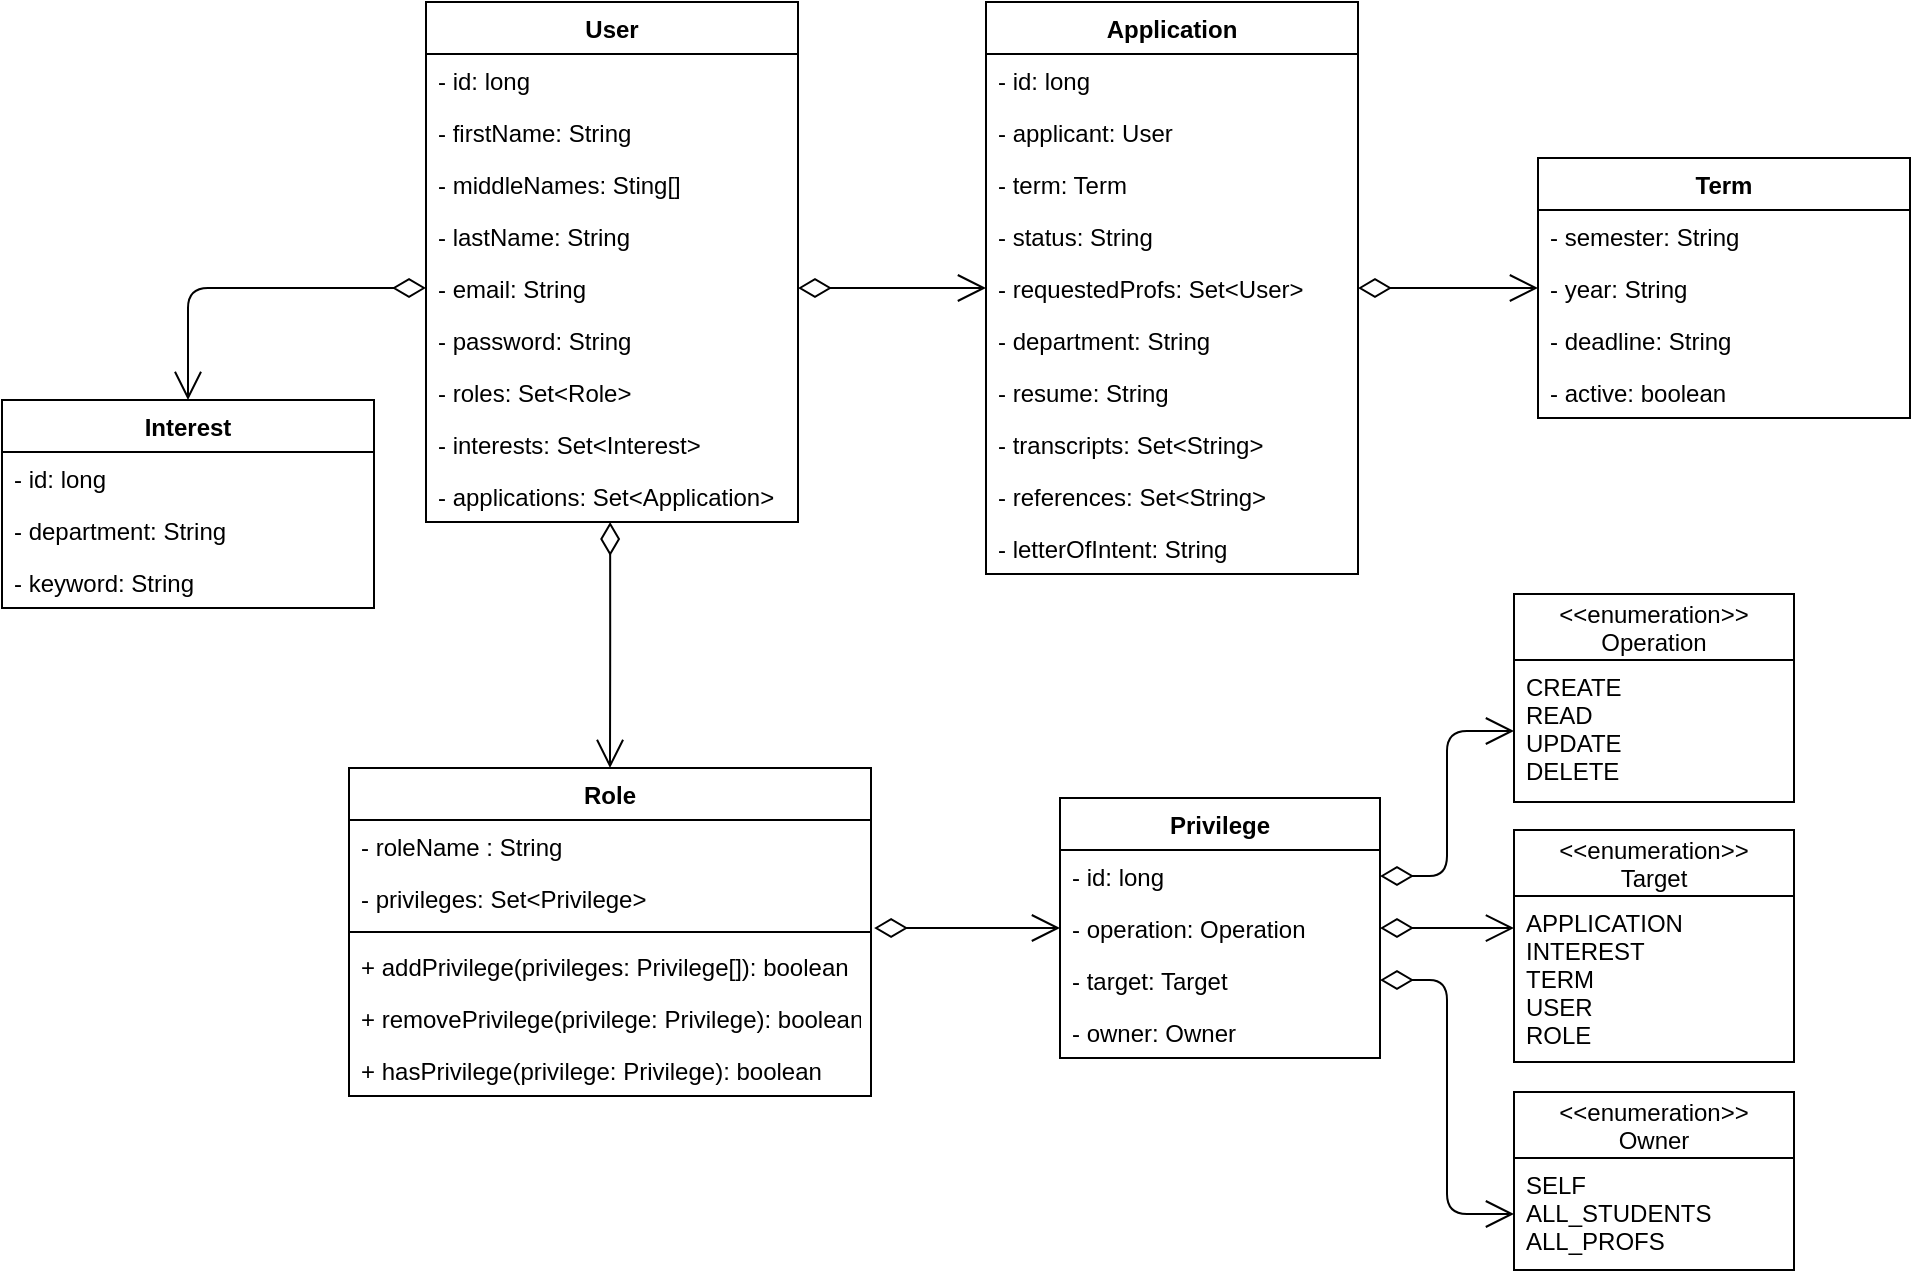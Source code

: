 <mxfile version="12.7.9" type="google" pages="2"><diagram id="MBpD_idgnaAEqLJyMRjQ" name="Class Diagram"><mxGraphModel dx="2080" dy="668" grid="0" gridSize="10" guides="1" tooltips="1" connect="1" arrows="1" fold="1" page="0" pageScale="1" pageWidth="850" pageHeight="1100" math="0" shadow="0"><root><mxCell id="0"/><mxCell id="1" parent="0"/><mxCell id="lL_iT5-xehMiv6dq4kNb-1" value="&lt;&lt;enumeration&gt;&gt;&#10;Operation" style="swimlane;fontStyle=0;childLayout=stackLayout;horizontal=1;startSize=33;fillColor=none;horizontalStack=0;resizeParent=1;resizeParentMax=0;resizeLast=0;collapsible=1;marginBottom=0;" vertex="1" parent="1"><mxGeometry x="188" y="337" width="140" height="104" as="geometry"/></mxCell><mxCell id="lL_iT5-xehMiv6dq4kNb-10" value="CREATE&#10;READ&#10;UPDATE&#10;DELETE" style="text;strokeColor=none;fillColor=none;align=left;verticalAlign=top;spacingLeft=4;spacingRight=4;overflow=hidden;rotatable=0;points=[[0,0.5],[1,0.5]];portConstraint=eastwest;" vertex="1" parent="lL_iT5-xehMiv6dq4kNb-1"><mxGeometry y="33" width="140" height="71" as="geometry"/></mxCell><mxCell id="lL_iT5-xehMiv6dq4kNb-6" value="Privilege" style="swimlane;fontStyle=1;align=center;verticalAlign=top;childLayout=stackLayout;horizontal=1;startSize=26;horizontalStack=0;resizeParent=1;resizeParentMax=0;resizeLast=0;collapsible=1;marginBottom=0;" vertex="1" parent="1"><mxGeometry x="-39" y="439" width="160" height="130" as="geometry"/></mxCell><mxCell id="lL_iT5-xehMiv6dq4kNb-2" value="- id: long" style="text;strokeColor=none;fillColor=none;align=left;verticalAlign=top;spacingLeft=4;spacingRight=4;overflow=hidden;rotatable=0;points=[[0,0.5],[1,0.5]];portConstraint=eastwest;" vertex="1" parent="lL_iT5-xehMiv6dq4kNb-6"><mxGeometry y="26" width="160" height="26" as="geometry"/></mxCell><mxCell id="lL_iT5-xehMiv6dq4kNb-3" value="- operation: Operation" style="text;strokeColor=none;fillColor=none;align=left;verticalAlign=top;spacingLeft=4;spacingRight=4;overflow=hidden;rotatable=0;points=[[0,0.5],[1,0.5]];portConstraint=eastwest;" vertex="1" parent="lL_iT5-xehMiv6dq4kNb-6"><mxGeometry y="52" width="160" height="26" as="geometry"/></mxCell><mxCell id="lL_iT5-xehMiv6dq4kNb-4" value="- target: Target" style="text;strokeColor=none;fillColor=none;align=left;verticalAlign=top;spacingLeft=4;spacingRight=4;overflow=hidden;rotatable=0;points=[[0,0.5],[1,0.5]];portConstraint=eastwest;" vertex="1" parent="lL_iT5-xehMiv6dq4kNb-6"><mxGeometry y="78" width="160" height="26" as="geometry"/></mxCell><mxCell id="lL_iT5-xehMiv6dq4kNb-5" value="- owner: Owner" style="text;strokeColor=none;fillColor=none;align=left;verticalAlign=top;spacingLeft=4;spacingRight=4;overflow=hidden;rotatable=0;points=[[0,0.5],[1,0.5]];portConstraint=eastwest;" vertex="1" parent="lL_iT5-xehMiv6dq4kNb-6"><mxGeometry y="104" width="160" height="26" as="geometry"/></mxCell><mxCell id="lL_iT5-xehMiv6dq4kNb-11" value="&lt;&lt;enumeration&gt;&gt;&#10;Target" style="swimlane;fontStyle=0;childLayout=stackLayout;horizontal=1;startSize=33;fillColor=none;horizontalStack=0;resizeParent=1;resizeParentMax=0;resizeLast=0;collapsible=1;marginBottom=0;" vertex="1" parent="1"><mxGeometry x="188" y="455" width="140" height="116" as="geometry"/></mxCell><mxCell id="lL_iT5-xehMiv6dq4kNb-12" value="APPLICATION&#10;INTEREST&#10;TERM&#10;USER&#10;ROLE" style="text;strokeColor=none;fillColor=none;align=left;verticalAlign=top;spacingLeft=4;spacingRight=4;overflow=hidden;rotatable=0;points=[[0,0.5],[1,0.5]];portConstraint=eastwest;" vertex="1" parent="lL_iT5-xehMiv6dq4kNb-11"><mxGeometry y="33" width="140" height="83" as="geometry"/></mxCell><mxCell id="lL_iT5-xehMiv6dq4kNb-13" value="&lt;&lt;enumeration&gt;&gt;&#10;Owner" style="swimlane;fontStyle=0;childLayout=stackLayout;horizontal=1;startSize=33;fillColor=none;horizontalStack=0;resizeParent=1;resizeParentMax=0;resizeLast=0;collapsible=1;marginBottom=0;" vertex="1" parent="1"><mxGeometry x="188" y="586" width="140" height="89" as="geometry"/></mxCell><mxCell id="lL_iT5-xehMiv6dq4kNb-14" value="SELF&#10;ALL_STUDENTS&#10;ALL_PROFS" style="text;strokeColor=none;fillColor=none;align=left;verticalAlign=top;spacingLeft=4;spacingRight=4;overflow=hidden;rotatable=0;points=[[0,0.5],[1,0.5]];portConstraint=eastwest;" vertex="1" parent="lL_iT5-xehMiv6dq4kNb-13"><mxGeometry y="33" width="140" height="56" as="geometry"/></mxCell><mxCell id="lL_iT5-xehMiv6dq4kNb-16" value="Role" style="swimlane;fontStyle=1;align=center;verticalAlign=top;childLayout=stackLayout;horizontal=1;startSize=26;horizontalStack=0;resizeParent=1;resizeParentMax=0;resizeLast=0;collapsible=1;marginBottom=0;" vertex="1" parent="1"><mxGeometry x="-394.5" y="424" width="261" height="164" as="geometry"/></mxCell><mxCell id="lL_iT5-xehMiv6dq4kNb-17" value="- roleName : String" style="text;strokeColor=none;fillColor=none;align=left;verticalAlign=top;spacingLeft=4;spacingRight=4;overflow=hidden;rotatable=0;points=[[0,0.5],[1,0.5]];portConstraint=eastwest;" vertex="1" parent="lL_iT5-xehMiv6dq4kNb-16"><mxGeometry y="26" width="261" height="26" as="geometry"/></mxCell><mxCell id="lL_iT5-xehMiv6dq4kNb-18" value="- privileges: Set&lt;Privilege&gt;" style="text;strokeColor=none;fillColor=none;align=left;verticalAlign=top;spacingLeft=4;spacingRight=4;overflow=hidden;rotatable=0;points=[[0,0.5],[1,0.5]];portConstraint=eastwest;" vertex="1" parent="lL_iT5-xehMiv6dq4kNb-16"><mxGeometry y="52" width="261" height="26" as="geometry"/></mxCell><mxCell id="lL_iT5-xehMiv6dq4kNb-22" value="" style="line;strokeWidth=1;fillColor=none;align=left;verticalAlign=middle;spacingTop=-1;spacingLeft=3;spacingRight=3;rotatable=0;labelPosition=right;points=[];portConstraint=eastwest;" vertex="1" parent="lL_iT5-xehMiv6dq4kNb-16"><mxGeometry y="78" width="261" height="8" as="geometry"/></mxCell><mxCell id="lL_iT5-xehMiv6dq4kNb-23" value="+ addPrivilege(privileges: Privilege[]): boolean" style="text;strokeColor=none;fillColor=none;align=left;verticalAlign=top;spacingLeft=4;spacingRight=4;overflow=hidden;rotatable=0;points=[[0,0.5],[1,0.5]];portConstraint=eastwest;" vertex="1" parent="lL_iT5-xehMiv6dq4kNb-16"><mxGeometry y="86" width="261" height="26" as="geometry"/></mxCell><mxCell id="lL_iT5-xehMiv6dq4kNb-24" value="+ removePrivilege(privilege: Privilege): boolean" style="text;strokeColor=none;fillColor=none;align=left;verticalAlign=top;spacingLeft=4;spacingRight=4;overflow=hidden;rotatable=0;points=[[0,0.5],[1,0.5]];portConstraint=eastwest;" vertex="1" parent="lL_iT5-xehMiv6dq4kNb-16"><mxGeometry y="112" width="261" height="26" as="geometry"/></mxCell><mxCell id="lL_iT5-xehMiv6dq4kNb-25" value="+ hasPrivilege(privilege: Privilege): boolean" style="text;strokeColor=none;fillColor=none;align=left;verticalAlign=top;spacingLeft=4;spacingRight=4;overflow=hidden;rotatable=0;points=[[0,0.5],[1,0.5]];portConstraint=eastwest;" vertex="1" parent="lL_iT5-xehMiv6dq4kNb-16"><mxGeometry y="138" width="261" height="26" as="geometry"/></mxCell><mxCell id="lL_iT5-xehMiv6dq4kNb-33" value="User" style="swimlane;fontStyle=1;align=center;verticalAlign=top;childLayout=stackLayout;horizontal=1;startSize=26;horizontalStack=0;resizeParent=1;resizeParentMax=0;resizeLast=0;collapsible=1;marginBottom=0;" vertex="1" parent="1"><mxGeometry x="-356" y="41" width="186" height="260" as="geometry"/></mxCell><mxCell id="lL_iT5-xehMiv6dq4kNb-34" value="- id: long" style="text;strokeColor=none;fillColor=none;align=left;verticalAlign=top;spacingLeft=4;spacingRight=4;overflow=hidden;rotatable=0;points=[[0,0.5],[1,0.5]];portConstraint=eastwest;" vertex="1" parent="lL_iT5-xehMiv6dq4kNb-33"><mxGeometry y="26" width="186" height="26" as="geometry"/></mxCell><mxCell id="lL_iT5-xehMiv6dq4kNb-35" value="- firstName: String" style="text;strokeColor=none;fillColor=none;align=left;verticalAlign=top;spacingLeft=4;spacingRight=4;overflow=hidden;rotatable=0;points=[[0,0.5],[1,0.5]];portConstraint=eastwest;" vertex="1" parent="lL_iT5-xehMiv6dq4kNb-33"><mxGeometry y="52" width="186" height="26" as="geometry"/></mxCell><mxCell id="lL_iT5-xehMiv6dq4kNb-36" value="- middleNames: Sting[]" style="text;strokeColor=none;fillColor=none;align=left;verticalAlign=top;spacingLeft=4;spacingRight=4;overflow=hidden;rotatable=0;points=[[0,0.5],[1,0.5]];portConstraint=eastwest;" vertex="1" parent="lL_iT5-xehMiv6dq4kNb-33"><mxGeometry y="78" width="186" height="26" as="geometry"/></mxCell><mxCell id="lL_iT5-xehMiv6dq4kNb-37" value="- lastName: String" style="text;strokeColor=none;fillColor=none;align=left;verticalAlign=top;spacingLeft=4;spacingRight=4;overflow=hidden;rotatable=0;points=[[0,0.5],[1,0.5]];portConstraint=eastwest;" vertex="1" parent="lL_iT5-xehMiv6dq4kNb-33"><mxGeometry y="104" width="186" height="26" as="geometry"/></mxCell><mxCell id="lL_iT5-xehMiv6dq4kNb-38" value="- email: String" style="text;strokeColor=none;fillColor=none;align=left;verticalAlign=top;spacingLeft=4;spacingRight=4;overflow=hidden;rotatable=0;points=[[0,0.5],[1,0.5]];portConstraint=eastwest;" vertex="1" parent="lL_iT5-xehMiv6dq4kNb-33"><mxGeometry y="130" width="186" height="26" as="geometry"/></mxCell><mxCell id="lL_iT5-xehMiv6dq4kNb-39" value="- password: String" style="text;strokeColor=none;fillColor=none;align=left;verticalAlign=top;spacingLeft=4;spacingRight=4;overflow=hidden;rotatable=0;points=[[0,0.5],[1,0.5]];portConstraint=eastwest;" vertex="1" parent="lL_iT5-xehMiv6dq4kNb-33"><mxGeometry y="156" width="186" height="26" as="geometry"/></mxCell><mxCell id="lL_iT5-xehMiv6dq4kNb-40" value="- roles: Set&lt;Role&gt;" style="text;strokeColor=none;fillColor=none;align=left;verticalAlign=top;spacingLeft=4;spacingRight=4;overflow=hidden;rotatable=0;points=[[0,0.5],[1,0.5]];portConstraint=eastwest;" vertex="1" parent="lL_iT5-xehMiv6dq4kNb-33"><mxGeometry y="182" width="186" height="26" as="geometry"/></mxCell><mxCell id="lL_iT5-xehMiv6dq4kNb-41" value="- interests: Set&lt;Interest&gt;" style="text;strokeColor=none;fillColor=none;align=left;verticalAlign=top;spacingLeft=4;spacingRight=4;overflow=hidden;rotatable=0;points=[[0,0.5],[1,0.5]];portConstraint=eastwest;" vertex="1" parent="lL_iT5-xehMiv6dq4kNb-33"><mxGeometry y="208" width="186" height="26" as="geometry"/></mxCell><mxCell id="lL_iT5-xehMiv6dq4kNb-42" value="- applications: Set&lt;Application&gt;" style="text;strokeColor=none;fillColor=none;align=left;verticalAlign=top;spacingLeft=4;spacingRight=4;overflow=hidden;rotatable=0;points=[[0,0.5],[1,0.5]];portConstraint=eastwest;" vertex="1" parent="lL_iT5-xehMiv6dq4kNb-33"><mxGeometry y="234" width="186" height="26" as="geometry"/></mxCell><mxCell id="lL_iT5-xehMiv6dq4kNb-43" value="Interest" style="swimlane;fontStyle=1;align=center;verticalAlign=top;childLayout=stackLayout;horizontal=1;startSize=26;horizontalStack=0;resizeParent=1;resizeParentMax=0;resizeLast=0;collapsible=1;marginBottom=0;" vertex="1" parent="1"><mxGeometry x="-568" y="240" width="186" height="104" as="geometry"/></mxCell><mxCell id="lL_iT5-xehMiv6dq4kNb-44" value="- id: long" style="text;strokeColor=none;fillColor=none;align=left;verticalAlign=top;spacingLeft=4;spacingRight=4;overflow=hidden;rotatable=0;points=[[0,0.5],[1,0.5]];portConstraint=eastwest;" vertex="1" parent="lL_iT5-xehMiv6dq4kNb-43"><mxGeometry y="26" width="186" height="26" as="geometry"/></mxCell><mxCell id="lL_iT5-xehMiv6dq4kNb-45" value="- department: String" style="text;strokeColor=none;fillColor=none;align=left;verticalAlign=top;spacingLeft=4;spacingRight=4;overflow=hidden;rotatable=0;points=[[0,0.5],[1,0.5]];portConstraint=eastwest;" vertex="1" parent="lL_iT5-xehMiv6dq4kNb-43"><mxGeometry y="52" width="186" height="26" as="geometry"/></mxCell><mxCell id="lL_iT5-xehMiv6dq4kNb-47" value="- keyword: String" style="text;strokeColor=none;fillColor=none;align=left;verticalAlign=top;spacingLeft=4;spacingRight=4;overflow=hidden;rotatable=0;points=[[0,0.5],[1,0.5]];portConstraint=eastwest;" vertex="1" parent="lL_iT5-xehMiv6dq4kNb-43"><mxGeometry y="78" width="186" height="26" as="geometry"/></mxCell><mxCell id="lL_iT5-xehMiv6dq4kNb-53" value="Term" style="swimlane;fontStyle=1;align=center;verticalAlign=top;childLayout=stackLayout;horizontal=1;startSize=26;horizontalStack=0;resizeParent=1;resizeParentMax=0;resizeLast=0;collapsible=1;marginBottom=0;" vertex="1" parent="1"><mxGeometry x="200" y="119" width="186" height="130" as="geometry"/></mxCell><mxCell id="lL_iT5-xehMiv6dq4kNb-54" value="- semester: String" style="text;strokeColor=none;fillColor=none;align=left;verticalAlign=top;spacingLeft=4;spacingRight=4;overflow=hidden;rotatable=0;points=[[0,0.5],[1,0.5]];portConstraint=eastwest;" vertex="1" parent="lL_iT5-xehMiv6dq4kNb-53"><mxGeometry y="26" width="186" height="26" as="geometry"/></mxCell><mxCell id="lL_iT5-xehMiv6dq4kNb-55" value="- year: String" style="text;strokeColor=none;fillColor=none;align=left;verticalAlign=top;spacingLeft=4;spacingRight=4;overflow=hidden;rotatable=0;points=[[0,0.5],[1,0.5]];portConstraint=eastwest;" vertex="1" parent="lL_iT5-xehMiv6dq4kNb-53"><mxGeometry y="52" width="186" height="26" as="geometry"/></mxCell><mxCell id="lL_iT5-xehMiv6dq4kNb-56" value="- deadline: String" style="text;strokeColor=none;fillColor=none;align=left;verticalAlign=top;spacingLeft=4;spacingRight=4;overflow=hidden;rotatable=0;points=[[0,0.5],[1,0.5]];portConstraint=eastwest;" vertex="1" parent="lL_iT5-xehMiv6dq4kNb-53"><mxGeometry y="78" width="186" height="26" as="geometry"/></mxCell><mxCell id="lL_iT5-xehMiv6dq4kNb-57" value="- active: boolean" style="text;strokeColor=none;fillColor=none;align=left;verticalAlign=top;spacingLeft=4;spacingRight=4;overflow=hidden;rotatable=0;points=[[0,0.5],[1,0.5]];portConstraint=eastwest;" vertex="1" parent="lL_iT5-xehMiv6dq4kNb-53"><mxGeometry y="104" width="186" height="26" as="geometry"/></mxCell><mxCell id="lL_iT5-xehMiv6dq4kNb-63" value="Application" style="swimlane;fontStyle=1;align=center;verticalAlign=top;childLayout=stackLayout;horizontal=1;startSize=26;horizontalStack=0;resizeParent=1;resizeParentMax=0;resizeLast=0;collapsible=1;marginBottom=0;" vertex="1" parent="1"><mxGeometry x="-76" y="41" width="186" height="286" as="geometry"/></mxCell><mxCell id="lL_iT5-xehMiv6dq4kNb-64" value="- id: long" style="text;strokeColor=none;fillColor=none;align=left;verticalAlign=top;spacingLeft=4;spacingRight=4;overflow=hidden;rotatable=0;points=[[0,0.5],[1,0.5]];portConstraint=eastwest;" vertex="1" parent="lL_iT5-xehMiv6dq4kNb-63"><mxGeometry y="26" width="186" height="26" as="geometry"/></mxCell><mxCell id="lL_iT5-xehMiv6dq4kNb-65" value="- applicant: User" style="text;strokeColor=none;fillColor=none;align=left;verticalAlign=top;spacingLeft=4;spacingRight=4;overflow=hidden;rotatable=0;points=[[0,0.5],[1,0.5]];portConstraint=eastwest;" vertex="1" parent="lL_iT5-xehMiv6dq4kNb-63"><mxGeometry y="52" width="186" height="26" as="geometry"/></mxCell><mxCell id="lL_iT5-xehMiv6dq4kNb-67" value="- term: Term" style="text;strokeColor=none;fillColor=none;align=left;verticalAlign=top;spacingLeft=4;spacingRight=4;overflow=hidden;rotatable=0;points=[[0,0.5],[1,0.5]];portConstraint=eastwest;" vertex="1" parent="lL_iT5-xehMiv6dq4kNb-63"><mxGeometry y="78" width="186" height="26" as="geometry"/></mxCell><mxCell id="lL_iT5-xehMiv6dq4kNb-68" value="- status: String" style="text;strokeColor=none;fillColor=none;align=left;verticalAlign=top;spacingLeft=4;spacingRight=4;overflow=hidden;rotatable=0;points=[[0,0.5],[1,0.5]];portConstraint=eastwest;" vertex="1" parent="lL_iT5-xehMiv6dq4kNb-63"><mxGeometry y="104" width="186" height="26" as="geometry"/></mxCell><mxCell id="lL_iT5-xehMiv6dq4kNb-69" value="- requestedProfs: Set&lt;User&gt;" style="text;strokeColor=none;fillColor=none;align=left;verticalAlign=top;spacingLeft=4;spacingRight=4;overflow=hidden;rotatable=0;points=[[0,0.5],[1,0.5]];portConstraint=eastwest;" vertex="1" parent="lL_iT5-xehMiv6dq4kNb-63"><mxGeometry y="130" width="186" height="26" as="geometry"/></mxCell><mxCell id="lL_iT5-xehMiv6dq4kNb-73" value="- department: String" style="text;strokeColor=none;fillColor=none;align=left;verticalAlign=top;spacingLeft=4;spacingRight=4;overflow=hidden;rotatable=0;points=[[0,0.5],[1,0.5]];portConstraint=eastwest;" vertex="1" parent="lL_iT5-xehMiv6dq4kNb-63"><mxGeometry y="156" width="186" height="26" as="geometry"/></mxCell><mxCell id="lL_iT5-xehMiv6dq4kNb-70" value="- resume: String" style="text;strokeColor=none;fillColor=none;align=left;verticalAlign=top;spacingLeft=4;spacingRight=4;overflow=hidden;rotatable=0;points=[[0,0.5],[1,0.5]];portConstraint=eastwest;" vertex="1" parent="lL_iT5-xehMiv6dq4kNb-63"><mxGeometry y="182" width="186" height="26" as="geometry"/></mxCell><mxCell id="lL_iT5-xehMiv6dq4kNb-74" value="- transcripts: Set&lt;String&gt;" style="text;strokeColor=none;fillColor=none;align=left;verticalAlign=top;spacingLeft=4;spacingRight=4;overflow=hidden;rotatable=0;points=[[0,0.5],[1,0.5]];portConstraint=eastwest;" vertex="1" parent="lL_iT5-xehMiv6dq4kNb-63"><mxGeometry y="208" width="186" height="26" as="geometry"/></mxCell><mxCell id="lL_iT5-xehMiv6dq4kNb-71" value="- references: Set&lt;String&gt;" style="text;strokeColor=none;fillColor=none;align=left;verticalAlign=top;spacingLeft=4;spacingRight=4;overflow=hidden;rotatable=0;points=[[0,0.5],[1,0.5]];portConstraint=eastwest;" vertex="1" parent="lL_iT5-xehMiv6dq4kNb-63"><mxGeometry y="234" width="186" height="26" as="geometry"/></mxCell><mxCell id="lL_iT5-xehMiv6dq4kNb-72" value="- letterOfIntent: String" style="text;strokeColor=none;fillColor=none;align=left;verticalAlign=top;spacingLeft=4;spacingRight=4;overflow=hidden;rotatable=0;points=[[0,0.5],[1,0.5]];portConstraint=eastwest;" vertex="1" parent="lL_iT5-xehMiv6dq4kNb-63"><mxGeometry y="260" width="186" height="26" as="geometry"/></mxCell><mxCell id="lL_iT5-xehMiv6dq4kNb-79" value="" style="endArrow=open;html=1;endSize=12;startArrow=diamondThin;startSize=14;startFill=0;edgeStyle=orthogonalEdgeStyle;align=left;verticalAlign=bottom;exitX=1;exitY=0.5;exitDx=0;exitDy=0;entryX=0;entryY=0.5;entryDx=0;entryDy=0;" edge="1" parent="1" source="lL_iT5-xehMiv6dq4kNb-69" target="lL_iT5-xehMiv6dq4kNb-55"><mxGeometry x="-1" y="3" relative="1" as="geometry"><mxPoint x="330" y="1" as="sourcePoint"/><mxPoint x="490" y="1" as="targetPoint"/></mxGeometry></mxCell><mxCell id="lL_iT5-xehMiv6dq4kNb-80" value="" style="endArrow=open;html=1;endSize=12;startArrow=diamondThin;startSize=14;startFill=0;edgeStyle=orthogonalEdgeStyle;align=left;verticalAlign=bottom;exitX=0;exitY=0.5;exitDx=0;exitDy=0;entryX=0.5;entryY=0;entryDx=0;entryDy=0;" edge="1" parent="1" source="lL_iT5-xehMiv6dq4kNb-38" target="lL_iT5-xehMiv6dq4kNb-43"><mxGeometry x="-1" y="3" relative="1" as="geometry"><mxPoint x="-199.0" y="348.0" as="sourcePoint"/><mxPoint x="-115" y="348.0" as="targetPoint"/></mxGeometry></mxCell><mxCell id="lL_iT5-xehMiv6dq4kNb-81" value="" style="endArrow=open;html=1;endSize=12;startArrow=diamondThin;startSize=14;startFill=0;edgeStyle=orthogonalEdgeStyle;align=left;verticalAlign=bottom;exitX=0.495;exitY=1;exitDx=0;exitDy=0;entryX=0.5;entryY=0;entryDx=0;entryDy=0;exitPerimeter=0;" edge="1" parent="1" source="lL_iT5-xehMiv6dq4kNb-42" target="lL_iT5-xehMiv6dq4kNb-16"><mxGeometry x="-1" y="3" relative="1" as="geometry"><mxPoint x="-346" y="194" as="sourcePoint"/><mxPoint x="-465" y="250" as="targetPoint"/></mxGeometry></mxCell><mxCell id="lL_iT5-xehMiv6dq4kNb-82" value="" style="endArrow=open;html=1;endSize=12;startArrow=diamondThin;startSize=14;startFill=0;edgeStyle=orthogonalEdgeStyle;align=left;verticalAlign=bottom;entryX=0;entryY=0.5;entryDx=0;entryDy=0;exitX=1;exitY=0.5;exitDx=0;exitDy=0;" edge="1" parent="1" source="lL_iT5-xehMiv6dq4kNb-38" target="lL_iT5-xehMiv6dq4kNb-69"><mxGeometry x="-1" y="3" relative="1" as="geometry"><mxPoint x="-154" y="202" as="sourcePoint"/><mxPoint x="-254" y="434" as="targetPoint"/></mxGeometry></mxCell><mxCell id="lL_iT5-xehMiv6dq4kNb-83" value="" style="endArrow=open;html=1;endSize=12;startArrow=diamondThin;startSize=14;startFill=0;edgeStyle=orthogonalEdgeStyle;align=left;verticalAlign=bottom;entryX=0;entryY=0.5;entryDx=0;entryDy=0;exitX=1.006;exitY=1.077;exitDx=0;exitDy=0;exitPerimeter=0;" edge="1" parent="1" source="lL_iT5-xehMiv6dq4kNb-18" target="lL_iT5-xehMiv6dq4kNb-3"><mxGeometry x="-1" y="3" relative="1" as="geometry"><mxPoint x="-101" y="455" as="sourcePoint"/><mxPoint x="-66" y="194" as="targetPoint"/></mxGeometry></mxCell><mxCell id="lL_iT5-xehMiv6dq4kNb-84" value="" style="endArrow=open;html=1;endSize=12;startArrow=diamondThin;startSize=14;startFill=0;edgeStyle=orthogonalEdgeStyle;align=left;verticalAlign=bottom;entryX=0;entryY=0.5;entryDx=0;entryDy=0;exitX=1;exitY=0.5;exitDx=0;exitDy=0;" edge="1" parent="1" source="lL_iT5-xehMiv6dq4kNb-2" target="lL_iT5-xehMiv6dq4kNb-10"><mxGeometry x="-1" y="3" relative="1" as="geometry"><mxPoint x="-121.934" y="514.002" as="sourcePoint"/><mxPoint x="-29" y="514" as="targetPoint"/></mxGeometry></mxCell><mxCell id="lL_iT5-xehMiv6dq4kNb-85" value="" style="endArrow=open;html=1;endSize=12;startArrow=diamondThin;startSize=14;startFill=0;edgeStyle=orthogonalEdgeStyle;align=left;verticalAlign=bottom;exitX=1;exitY=0.5;exitDx=0;exitDy=0;entryX=0;entryY=0.193;entryDx=0;entryDy=0;entryPerimeter=0;" edge="1" parent="1" source="lL_iT5-xehMiv6dq4kNb-3" target="lL_iT5-xehMiv6dq4kNb-12"><mxGeometry x="-1" y="3" relative="1" as="geometry"><mxPoint x="131" y="514" as="sourcePoint"/><mxPoint x="169" y="530" as="targetPoint"/></mxGeometry></mxCell><mxCell id="lL_iT5-xehMiv6dq4kNb-86" value="" style="endArrow=open;html=1;endSize=12;startArrow=diamondThin;startSize=14;startFill=0;edgeStyle=orthogonalEdgeStyle;align=left;verticalAlign=bottom;entryX=0;entryY=0.5;entryDx=0;entryDy=0;exitX=1;exitY=0.5;exitDx=0;exitDy=0;" edge="1" parent="1" source="lL_iT5-xehMiv6dq4kNb-4" target="lL_iT5-xehMiv6dq4kNb-14"><mxGeometry x="-1" y="3" relative="1" as="geometry"><mxPoint x="141" y="524" as="sourcePoint"/><mxPoint x="208" y="425.5" as="targetPoint"/></mxGeometry></mxCell></root></mxGraphModel></diagram><diagram id="4LacZ7V8GqAb0NBfeKCr" name="Database Diagram"><mxGraphModel dx="1088" dy="568" grid="0" gridSize="10" guides="1" tooltips="1" connect="1" arrows="1" fold="1" page="0" pageScale="1" pageWidth="850" pageHeight="1100" math="0" shadow="0"><root><mxCell id="yQ0jH0-yR0hb2Aqcbnas-0"/><mxCell id="yQ0jH0-yR0hb2Aqcbnas-1" parent="yQ0jH0-yR0hb2Aqcbnas-0"/></root></mxGraphModel></diagram></mxfile>